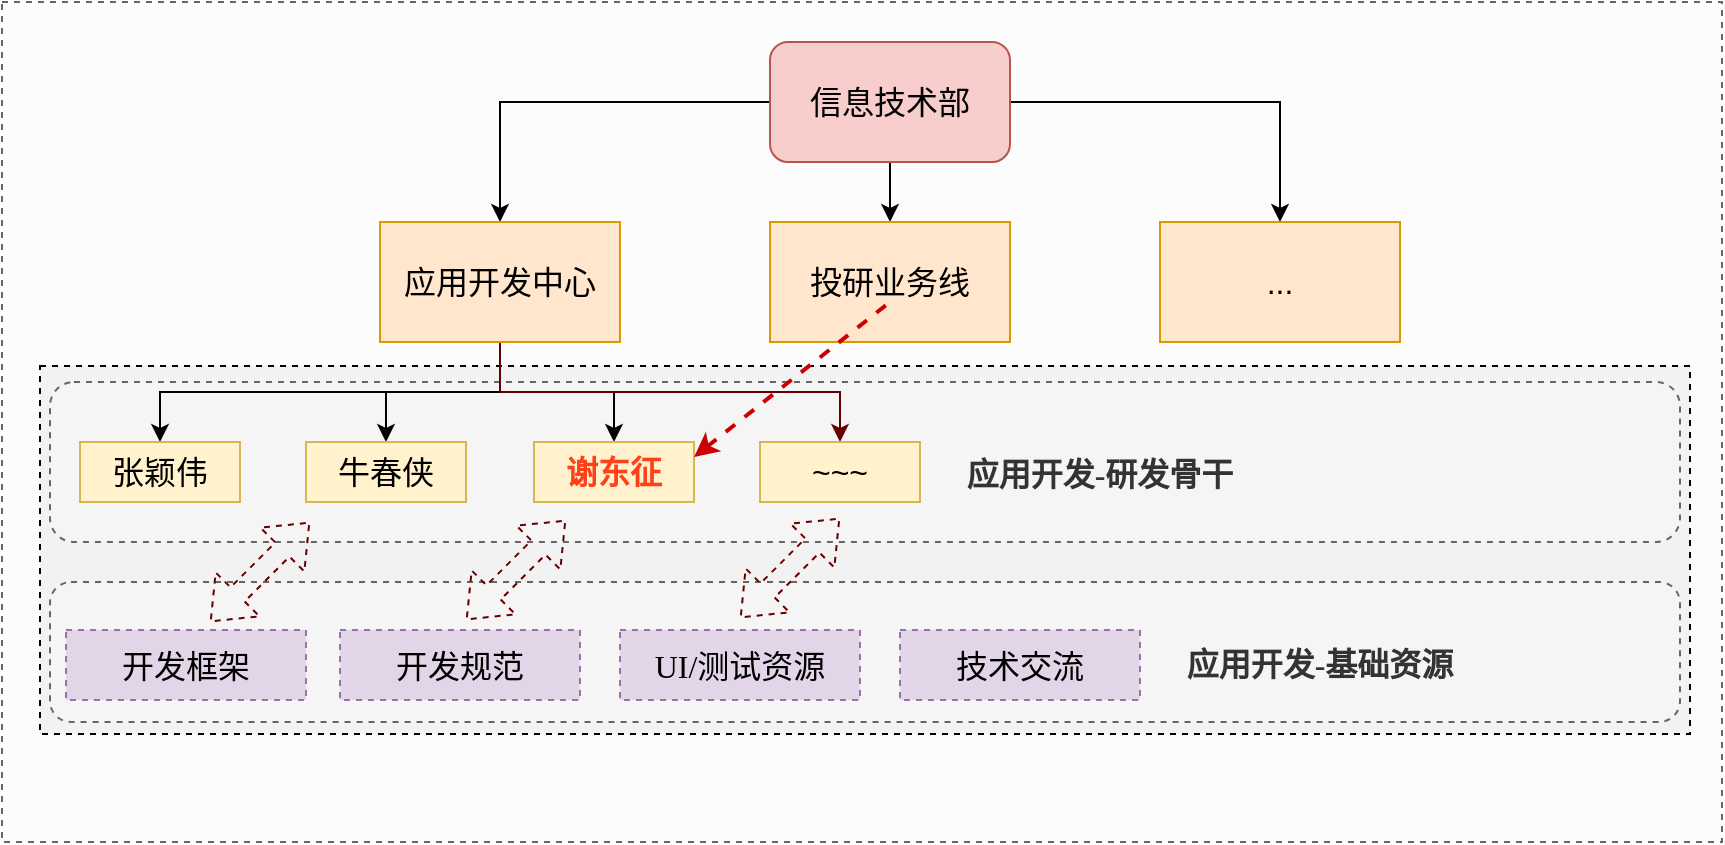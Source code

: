 <mxfile version="14.4.3" type="github">
  <diagram id="TZnSmArBv2PnMajwyTZq" name="Page-1">
    <mxGraphModel dx="868" dy="482" grid="1" gridSize="10" guides="1" tooltips="1" connect="1" arrows="1" fold="1" page="1" pageScale="1" pageWidth="827" pageHeight="1169" math="0" shadow="0">
      <root>
        <mxCell id="0" />
        <mxCell id="1" parent="0" />
        <mxCell id="10rTt4FUoDqyNq9sBW-t-42" value="" style="rounded=0;whiteSpace=wrap;html=1;dashed=1;fontFamily=Georgia;fontSize=16;strokeColor=#666666;fontColor=#333333;fillColor=#FCFCFC;" parent="1" vertex="1">
          <mxGeometry x="61" y="660" width="860" height="420" as="geometry" />
        </mxCell>
        <mxCell id="10rTt4FUoDqyNq9sBW-t-29" value="" style="rounded=0;whiteSpace=wrap;html=1;dashed=1;fontFamily=Georgia;fontSize=16;fillColor=#F2F2F2;" parent="1" vertex="1">
          <mxGeometry x="80" y="842" width="825" height="184" as="geometry" />
        </mxCell>
        <mxCell id="10rTt4FUoDqyNq9sBW-t-20" value="" style="rounded=1;whiteSpace=wrap;html=1;fontSize=16;fillColor=#f5f5f5;strokeColor=#666666;fontColor=#333333;dashed=1;" parent="1" vertex="1">
          <mxGeometry x="85" y="850" width="815" height="80" as="geometry" />
        </mxCell>
        <mxCell id="10rTt4FUoDqyNq9sBW-t-6" style="edgeStyle=orthogonalEdgeStyle;rounded=0;orthogonalLoop=1;jettySize=auto;html=1;fontSize=16;" parent="1" source="iVjIblPzTJuyJGb8W6Og-1" target="10rTt4FUoDqyNq9sBW-t-1" edge="1">
          <mxGeometry relative="1" as="geometry" />
        </mxCell>
        <mxCell id="10rTt4FUoDqyNq9sBW-t-7" style="edgeStyle=orthogonalEdgeStyle;rounded=0;orthogonalLoop=1;jettySize=auto;html=1;exitX=0.5;exitY=1;exitDx=0;exitDy=0;entryX=0.5;entryY=0;entryDx=0;entryDy=0;fontSize=16;" parent="1" source="iVjIblPzTJuyJGb8W6Og-1" target="10rTt4FUoDqyNq9sBW-t-2" edge="1">
          <mxGeometry relative="1" as="geometry" />
        </mxCell>
        <mxCell id="10rTt4FUoDqyNq9sBW-t-8" style="edgeStyle=orthogonalEdgeStyle;rounded=0;orthogonalLoop=1;jettySize=auto;html=1;exitX=1;exitY=0.5;exitDx=0;exitDy=0;entryX=0.5;entryY=0;entryDx=0;entryDy=0;fontSize=16;" parent="1" source="iVjIblPzTJuyJGb8W6Og-1" target="10rTt4FUoDqyNq9sBW-t-3" edge="1">
          <mxGeometry relative="1" as="geometry" />
        </mxCell>
        <mxCell id="iVjIblPzTJuyJGb8W6Og-1" value="信息技术部" style="rounded=1;whiteSpace=wrap;html=1;fillColor=#f8cecc;strokeColor=#b85450;fontSize=16;" parent="1" vertex="1">
          <mxGeometry x="445" y="680" width="120" height="60" as="geometry" />
        </mxCell>
        <mxCell id="10rTt4FUoDqyNq9sBW-t-13" style="edgeStyle=orthogonalEdgeStyle;rounded=0;orthogonalLoop=1;jettySize=auto;html=1;exitX=0.5;exitY=1;exitDx=0;exitDy=0;fontSize=16;" parent="1" source="10rTt4FUoDqyNq9sBW-t-1" target="10rTt4FUoDqyNq9sBW-t-10" edge="1">
          <mxGeometry relative="1" as="geometry" />
        </mxCell>
        <mxCell id="10rTt4FUoDqyNq9sBW-t-14" style="edgeStyle=orthogonalEdgeStyle;rounded=0;orthogonalLoop=1;jettySize=auto;html=1;entryX=0.5;entryY=0;entryDx=0;entryDy=0;fontSize=16;" parent="1" source="10rTt4FUoDqyNq9sBW-t-1" target="10rTt4FUoDqyNq9sBW-t-11" edge="1">
          <mxGeometry relative="1" as="geometry" />
        </mxCell>
        <mxCell id="10rTt4FUoDqyNq9sBW-t-15" style="edgeStyle=orthogonalEdgeStyle;rounded=0;orthogonalLoop=1;jettySize=auto;html=1;fontSize=16;exitX=0.5;exitY=1;exitDx=0;exitDy=0;" parent="1" source="10rTt4FUoDqyNq9sBW-t-1" target="10rTt4FUoDqyNq9sBW-t-12" edge="1">
          <mxGeometry relative="1" as="geometry" />
        </mxCell>
        <mxCell id="10rTt4FUoDqyNq9sBW-t-25" style="edgeStyle=orthogonalEdgeStyle;rounded=0;orthogonalLoop=1;jettySize=auto;html=1;startArrow=none;startFill=0;strokeWidth=1;fontSize=16;" parent="1" edge="1">
          <mxGeometry relative="1" as="geometry">
            <Array as="points">
              <mxPoint x="310" y="980" />
              <mxPoint x="480" y="980" />
            </Array>
            <mxPoint x="310" y="950" as="sourcePoint" />
            <mxPoint x="480" y="1000" as="targetPoint" />
          </mxGeometry>
        </mxCell>
        <mxCell id="GVGqIEMwLdkwzwmMFZzK-1" style="edgeStyle=orthogonalEdgeStyle;rounded=0;orthogonalLoop=1;jettySize=auto;html=1;entryX=0.5;entryY=0;entryDx=0;entryDy=0;startArrow=none;startFill=0;strokeColor=#660000;strokeWidth=1;fontFamily=Georgia;fontSize=16;fontColor=#FF4019;exitX=0.5;exitY=1;exitDx=0;exitDy=0;" parent="1" source="10rTt4FUoDqyNq9sBW-t-1" target="10rTt4FUoDqyNq9sBW-t-21" edge="1">
          <mxGeometry relative="1" as="geometry" />
        </mxCell>
        <mxCell id="10rTt4FUoDqyNq9sBW-t-1" value="应用开发中心" style="rounded=0;whiteSpace=wrap;html=1;fillColor=#ffe6cc;strokeColor=#d79b00;fontSize=16;" parent="1" vertex="1">
          <mxGeometry x="250" y="770" width="120" height="60" as="geometry" />
        </mxCell>
        <mxCell id="10rTt4FUoDqyNq9sBW-t-2" value="投研业务线" style="rounded=0;whiteSpace=wrap;html=1;fillColor=#ffe6cc;strokeColor=#d79b00;fontSize=16;" parent="1" vertex="1">
          <mxGeometry x="445" y="770" width="120" height="60" as="geometry" />
        </mxCell>
        <mxCell id="10rTt4FUoDqyNq9sBW-t-3" value="..." style="rounded=0;whiteSpace=wrap;html=1;fillColor=#ffe6cc;strokeColor=#d79b00;fontSize=16;" parent="1" vertex="1">
          <mxGeometry x="640" y="770" width="120" height="60" as="geometry" />
        </mxCell>
        <mxCell id="10rTt4FUoDqyNq9sBW-t-10" value="张颖伟" style="rounded=0;whiteSpace=wrap;html=1;fontSize=16;fillColor=#fff2cc;strokeColor=#d6b656;" parent="1" vertex="1">
          <mxGeometry x="100" y="880" width="80" height="30" as="geometry" />
        </mxCell>
        <mxCell id="10rTt4FUoDqyNq9sBW-t-11" value="牛春侠" style="rounded=0;whiteSpace=wrap;html=1;fontSize=16;fillColor=#fff2cc;strokeColor=#d6b656;" parent="1" vertex="1">
          <mxGeometry x="213" y="880" width="80" height="30" as="geometry" />
        </mxCell>
        <mxCell id="10rTt4FUoDqyNq9sBW-t-12" value="谢东征" style="rounded=0;whiteSpace=wrap;html=1;fontSize=16;fillColor=#fff2cc;strokeColor=#d6b656;fontColor=#FF4019;fontStyle=1" parent="1" vertex="1">
          <mxGeometry x="327" y="880" width="80" height="30" as="geometry" />
        </mxCell>
        <mxCell id="10rTt4FUoDqyNq9sBW-t-21" value="~~~" style="rounded=0;whiteSpace=wrap;html=1;fontSize=16;fillColor=#fff2cc;strokeColor=#d6b656;" parent="1" vertex="1">
          <mxGeometry x="440" y="880" width="80" height="30" as="geometry" />
        </mxCell>
        <mxCell id="10rTt4FUoDqyNq9sBW-t-28" value="应用开发-研发骨干" style="rounded=0;whiteSpace=wrap;html=1;dashed=1;fontSize=16;fillColor=#f5f5f5;fontColor=#333333;strokeColor=none;fontFamily=Georgia;fontStyle=1" parent="1" vertex="1">
          <mxGeometry x="530" y="886" width="160" height="20" as="geometry" />
        </mxCell>
        <mxCell id="10rTt4FUoDqyNq9sBW-t-31" value="" style="rounded=1;whiteSpace=wrap;html=1;fontSize=16;fillColor=#f5f5f5;strokeColor=#666666;fontColor=#333333;dashed=1;" parent="1" vertex="1">
          <mxGeometry x="85" y="950" width="815" height="70" as="geometry" />
        </mxCell>
        <mxCell id="10rTt4FUoDqyNq9sBW-t-32" value="" style="shape=flexArrow;endArrow=classic;startArrow=classic;html=1;dashed=1;strokeColor=#660000;strokeWidth=1;fontFamily=Georgia;fontSize=16;" parent="1" edge="1">
          <mxGeometry width="50" height="50" relative="1" as="geometry">
            <mxPoint x="165" y="970" as="sourcePoint" />
            <mxPoint x="215" y="920" as="targetPoint" />
          </mxGeometry>
        </mxCell>
        <mxCell id="10rTt4FUoDqyNq9sBW-t-34" value="" style="shape=flexArrow;endArrow=classic;startArrow=classic;html=1;dashed=1;strokeColor=#660000;strokeWidth=1;fontFamily=Georgia;fontSize=16;" parent="1" edge="1">
          <mxGeometry width="50" height="50" relative="1" as="geometry">
            <mxPoint x="293" y="969" as="sourcePoint" />
            <mxPoint x="343" y="919" as="targetPoint" />
          </mxGeometry>
        </mxCell>
        <mxCell id="10rTt4FUoDqyNq9sBW-t-35" value="" style="shape=flexArrow;endArrow=classic;startArrow=classic;html=1;dashed=1;strokeColor=#660000;strokeWidth=1;fontFamily=Georgia;fontSize=16;" parent="1" edge="1">
          <mxGeometry width="50" height="50" relative="1" as="geometry">
            <mxPoint x="430" y="968" as="sourcePoint" />
            <mxPoint x="480" y="918" as="targetPoint" />
          </mxGeometry>
        </mxCell>
        <mxCell id="10rTt4FUoDqyNq9sBW-t-36" value="开发框架" style="rounded=0;whiteSpace=wrap;html=1;dashed=1;fontFamily=Georgia;fontSize=16;fillColor=#e1d5e7;strokeColor=#9673a6;" parent="1" vertex="1">
          <mxGeometry x="93" y="974" width="120" height="35" as="geometry" />
        </mxCell>
        <mxCell id="10rTt4FUoDqyNq9sBW-t-37" value="开发规范" style="rounded=0;whiteSpace=wrap;html=1;dashed=1;fontFamily=Georgia;fontSize=16;fillColor=#e1d5e7;strokeColor=#9673a6;" parent="1" vertex="1">
          <mxGeometry x="230" y="974" width="120" height="35" as="geometry" />
        </mxCell>
        <mxCell id="10rTt4FUoDqyNq9sBW-t-38" value="UI/测试资源" style="rounded=0;whiteSpace=wrap;html=1;dashed=1;fontFamily=Georgia;fontSize=16;fillColor=#e1d5e7;strokeColor=#9673a6;" parent="1" vertex="1">
          <mxGeometry x="370" y="974" width="120" height="35" as="geometry" />
        </mxCell>
        <mxCell id="10rTt4FUoDqyNq9sBW-t-39" value="技术交流" style="rounded=0;whiteSpace=wrap;html=1;dashed=1;fontFamily=Georgia;fontSize=16;fillColor=#e1d5e7;strokeColor=#9673a6;" parent="1" vertex="1">
          <mxGeometry x="510" y="974" width="120" height="35" as="geometry" />
        </mxCell>
        <mxCell id="10rTt4FUoDqyNq9sBW-t-41" value="应用开发-基础资源" style="rounded=0;whiteSpace=wrap;html=1;dashed=1;fontSize=16;fillColor=#f5f5f5;fontColor=#333333;strokeColor=none;fontFamily=Georgia;fontStyle=1" parent="1" vertex="1">
          <mxGeometry x="640" y="980" width="160" height="21.5" as="geometry" />
        </mxCell>
        <mxCell id="GVGqIEMwLdkwzwmMFZzK-2" value="" style="endArrow=none;dashed=1;html=1;strokeWidth=2;fontSize=16;startArrow=classic;startFill=1;exitX=1;exitY=0.25;exitDx=0;exitDy=0;strokeColor=#CC0000;" parent="1" edge="1">
          <mxGeometry width="50" height="50" relative="1" as="geometry">
            <mxPoint x="407" y="887.5" as="sourcePoint" />
            <mxPoint x="505" y="810" as="targetPoint" />
            <Array as="points" />
          </mxGeometry>
        </mxCell>
      </root>
    </mxGraphModel>
  </diagram>
</mxfile>

